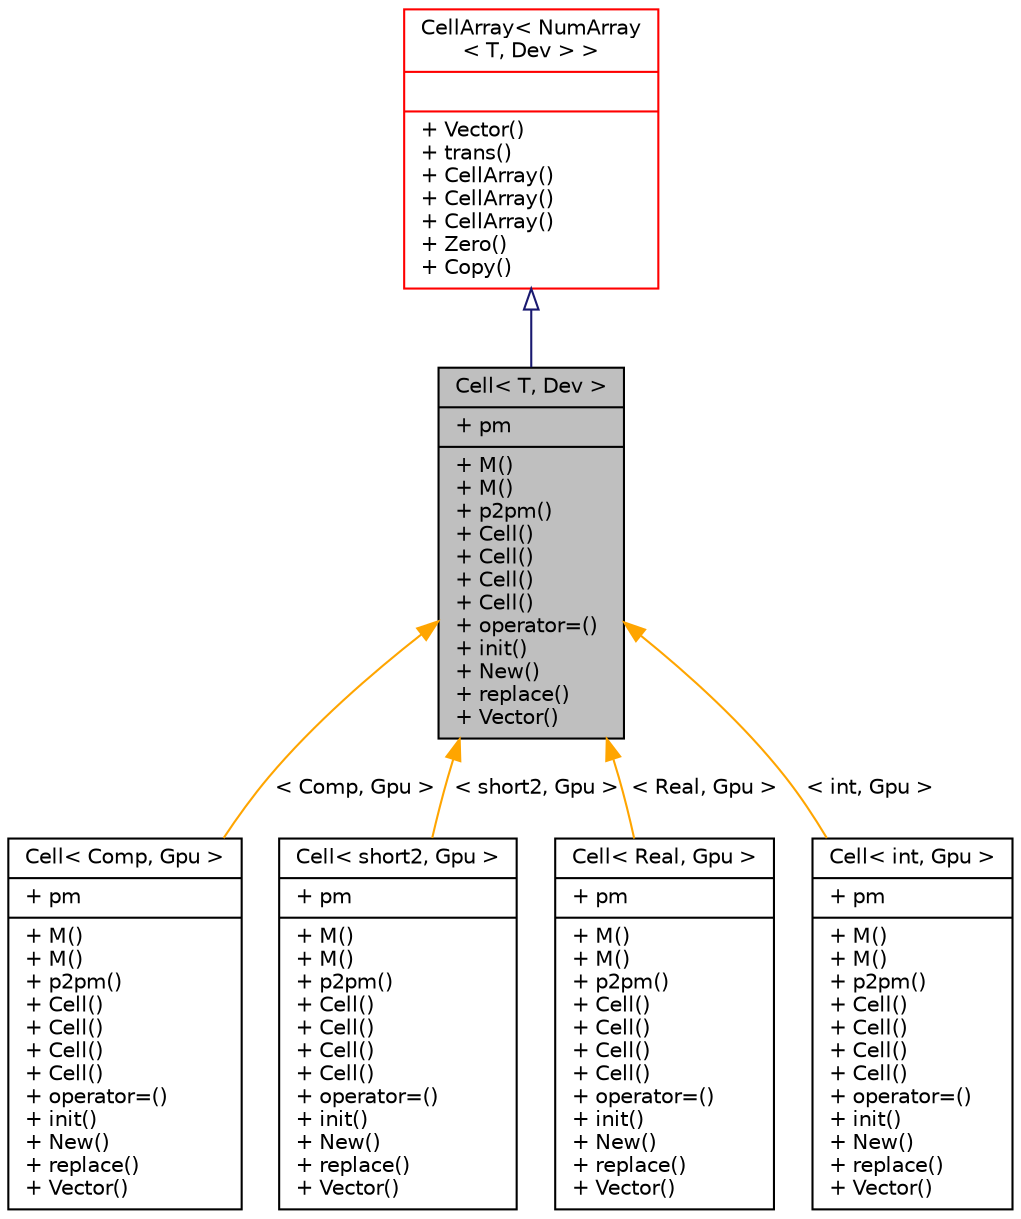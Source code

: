 digraph "Cell&lt; T, Dev &gt;"
{
 // INTERACTIVE_SVG=YES
  bgcolor="transparent";
  edge [fontname="Helvetica",fontsize="10",labelfontname="Helvetica",labelfontsize="10"];
  node [fontname="Helvetica",fontsize="10",shape=record];
  Node0 [label="{Cell\< T, Dev \>\n|+ pm\l|+ M()\l+ M()\l+ p2pm()\l+ Cell()\l+ Cell()\l+ Cell()\l+ Cell()\l+ operator=()\l+ init()\l+ New()\l+ replace()\l+ Vector()\l}",height=0.2,width=0.4,color="black", fillcolor="grey75", style="filled", fontcolor="black"];
  Node1 -> Node0 [dir="back",color="midnightblue",fontsize="10",style="solid",arrowtail="onormal",fontname="Helvetica"];
  Node1 [label="{CellArray\< NumArray\l\< T, Dev \> \>\n||+ Vector()\l+ trans()\l+ CellArray()\l+ CellArray()\l+ CellArray()\l+ Zero()\l+ Copy()\l}",height=0.2,width=0.4,color="red",URL="$class_cell_array.html"];
  Node0 -> Node9 [dir="back",color="orange",fontsize="10",style="solid",label=" \< Comp, Gpu \>" ,fontname="Helvetica"];
  Node9 [label="{Cell\< Comp, Gpu \>\n|+ pm\l|+ M()\l+ M()\l+ p2pm()\l+ Cell()\l+ Cell()\l+ Cell()\l+ Cell()\l+ operator=()\l+ init()\l+ New()\l+ replace()\l+ Vector()\l}",height=0.2,width=0.4,color="black",URL="$class_cell.html"];
  Node0 -> Node10 [dir="back",color="orange",fontsize="10",style="solid",label=" \< short2, Gpu \>" ,fontname="Helvetica"];
  Node10 [label="{Cell\< short2, Gpu \>\n|+ pm\l|+ M()\l+ M()\l+ p2pm()\l+ Cell()\l+ Cell()\l+ Cell()\l+ Cell()\l+ operator=()\l+ init()\l+ New()\l+ replace()\l+ Vector()\l}",height=0.2,width=0.4,color="black",URL="$class_cell.html"];
  Node0 -> Node11 [dir="back",color="orange",fontsize="10",style="solid",label=" \< Real, Gpu \>" ,fontname="Helvetica"];
  Node11 [label="{Cell\< Real, Gpu \>\n|+ pm\l|+ M()\l+ M()\l+ p2pm()\l+ Cell()\l+ Cell()\l+ Cell()\l+ Cell()\l+ operator=()\l+ init()\l+ New()\l+ replace()\l+ Vector()\l}",height=0.2,width=0.4,color="black",URL="$class_cell.html"];
  Node0 -> Node12 [dir="back",color="orange",fontsize="10",style="solid",label=" \< int, Gpu \>" ,fontname="Helvetica"];
  Node12 [label="{Cell\< int, Gpu \>\n|+ pm\l|+ M()\l+ M()\l+ p2pm()\l+ Cell()\l+ Cell()\l+ Cell()\l+ Cell()\l+ operator=()\l+ init()\l+ New()\l+ replace()\l+ Vector()\l}",height=0.2,width=0.4,color="black",URL="$class_cell.html"];
}
